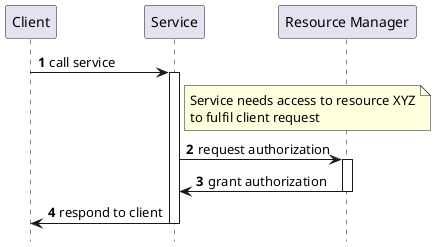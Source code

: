     @startuml

    autonumber
    hide footbox
    skinparam shadowing false

    participant Client
    participant Service
    participant "Resource Manager" as RM

    Client -> Service: call service
    activate Service

    note right of Service
    Service needs access to resource XYZ
    to fulfil client request
    end note

    Service -> RM: request authorization
    activate RM

    Service <- RM: grant authorization
    deactivate RM

    Client <- Service: respond to client
    deactivate Service

    @enduml
